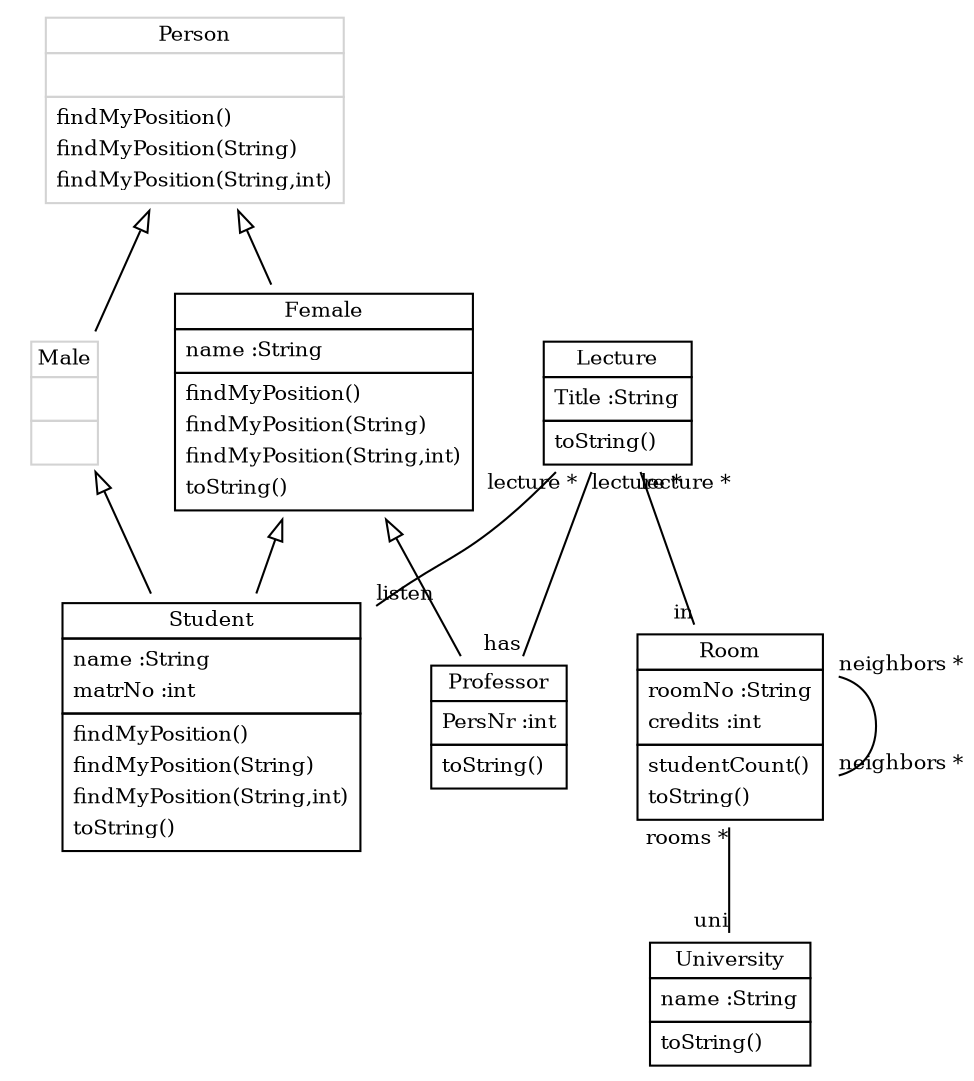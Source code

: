 
 digraph ClassDiagram {
    node [shape = none, fontsize = 10]; 
    edge [fontsize = 10];
    
    
    _Female [label=<<table border='0' cellborder='1' cellspacing='0'> <tr> <td HREF="../examples/org/sdmlib/examples/studyrightextends/Female.java">Female</td> </tr> <tr><td><table border='0' cellborder='0' cellspacing='0'> <tr><td align='left'>name :String</td></tr>  </table></td></tr> <tr><td><table border='0' cellborder='0' cellspacing='0'> <tr><td align='left'>findMyPosition()</td></tr> <tr><td align='left'>findMyPosition(String)</td></tr> <tr><td align='left'>findMyPosition(String,int)</td></tr> <tr><td align='left'>toString()</td></tr>  </table></td></tr> </table>>];
    _Lecture [label=<<table border='0' cellborder='1' cellspacing='0'> <tr> <td HREF="../examples/org/sdmlib/examples/studyrightextends/Lecture.java">Lecture</td> </tr> <tr><td><table border='0' cellborder='0' cellspacing='0'> <tr><td align='left'>Title :String</td></tr>  </table></td></tr> <tr><td><table border='0' cellborder='0' cellspacing='0'> <tr><td align='left'>toString()</td></tr>  </table></td></tr> </table>>];
    _Male [label=<<table color='lightgrey' border='0' cellborder='1' cellspacing='0'> <tr> <td HREF="../examples/org/sdmlib/examples/studyrightextends/Male.java">Male</td> </tr> <tr><td><table border='0' cellborder='0' cellspacing='0'> <tr><td> </td></tr> </table></td></tr> <tr><td><table border='0' cellborder='0' cellspacing='0'> <tr><td> </td></tr> </table></td></tr> </table>>];
    _Person [label=<<table color='lightgrey' border='0' cellborder='1' cellspacing='0'> <tr> <td HREF="../examples/org/sdmlib/examples/studyrightextends/Person.java">Person</td> </tr> <tr><td><table border='0' cellborder='0' cellspacing='0'> <tr><td> </td></tr> </table></td></tr> <tr><td><table border='0' cellborder='0' cellspacing='0'> <tr><td align='left'>findMyPosition()</td></tr> <tr><td align='left'>findMyPosition(String)</td></tr> <tr><td align='left'>findMyPosition(String,int)</td></tr>  </table></td></tr> </table>>];
    _Professor [label=<<table border='0' cellborder='1' cellspacing='0'> <tr> <td HREF="../examples/org/sdmlib/examples/studyrightextends/Professor.java">Professor</td> </tr> <tr><td><table border='0' cellborder='0' cellspacing='0'> <tr><td align='left'>PersNr :int</td></tr>  </table></td></tr> <tr><td><table border='0' cellborder='0' cellspacing='0'> <tr><td align='left'>toString()</td></tr>  </table></td></tr> </table>>];
    _Room [label=<<table border='0' cellborder='1' cellspacing='0'> <tr> <td HREF="../examples/org/sdmlib/examples/studyrightextends/Room.java">Room</td> </tr> <tr><td><table border='0' cellborder='0' cellspacing='0'> <tr><td align='left'>roomNo :String</td></tr> <tr><td align='left'>credits :int</td></tr>  </table></td></tr> <tr><td><table border='0' cellborder='0' cellspacing='0'> <tr><td align='left'>studentCount()</td></tr> <tr><td align='left'>toString()</td></tr>  </table></td></tr> </table>>];
    _Student [label=<<table border='0' cellborder='1' cellspacing='0'> <tr> <td HREF="../examples/org/sdmlib/examples/studyrightextends/Student.java">Student</td> </tr> <tr><td><table border='0' cellborder='0' cellspacing='0'> <tr><td align='left'>name :String</td></tr> <tr><td align='left'>matrNo :int</td></tr>  </table></td></tr> <tr><td><table border='0' cellborder='0' cellspacing='0'> <tr><td align='left'>findMyPosition()</td></tr> <tr><td align='left'>findMyPosition(String)</td></tr> <tr><td align='left'>findMyPosition(String,int)</td></tr> <tr><td align='left'>toString()</td></tr>  </table></td></tr> </table>>];
    _University [label=<<table border='0' cellborder='1' cellspacing='0'> <tr> <td HREF="../examples/org/sdmlib/examples/studyrightextends/University.java">University</td> </tr> <tr><td><table border='0' cellborder='0' cellspacing='0'> <tr><td align='left'>name :String</td></tr>  </table></td></tr> <tr><td><table border='0' cellborder='0' cellspacing='0'> <tr><td align='left'>toString()</td></tr>  </table></td></tr> </table>>];
    
    
    
    _Female ->  _Professor [dir = "back" arrowtail = "empty"];
    _Female ->  _Student [dir = "back" arrowtail = "empty"];
    _Person ->  _Female [dir = "back" arrowtail = "empty"];
    _Person ->  _Male [dir = "back" arrowtail = "empty"];
    _Male ->  _Student [dir = "back" arrowtail = "empty"];
    _Lecture -> _Room [headlabel = "in" taillabel = "lecture *" arrowhead = "none" ];
    _Lecture -> _Professor [headlabel = "has" taillabel = "lecture *" arrowhead = "none" ];
    _Lecture -> _Student [headlabel = "listen" taillabel = "lecture *" arrowhead = "none" ];
    _Room -> _Room [headlabel = "neighbors *" taillabel = "neighbors *" arrowhead = "none" ];
    _Room -> _University [headlabel = "uni" taillabel = "rooms *" arrowhead = "none" ];
}
